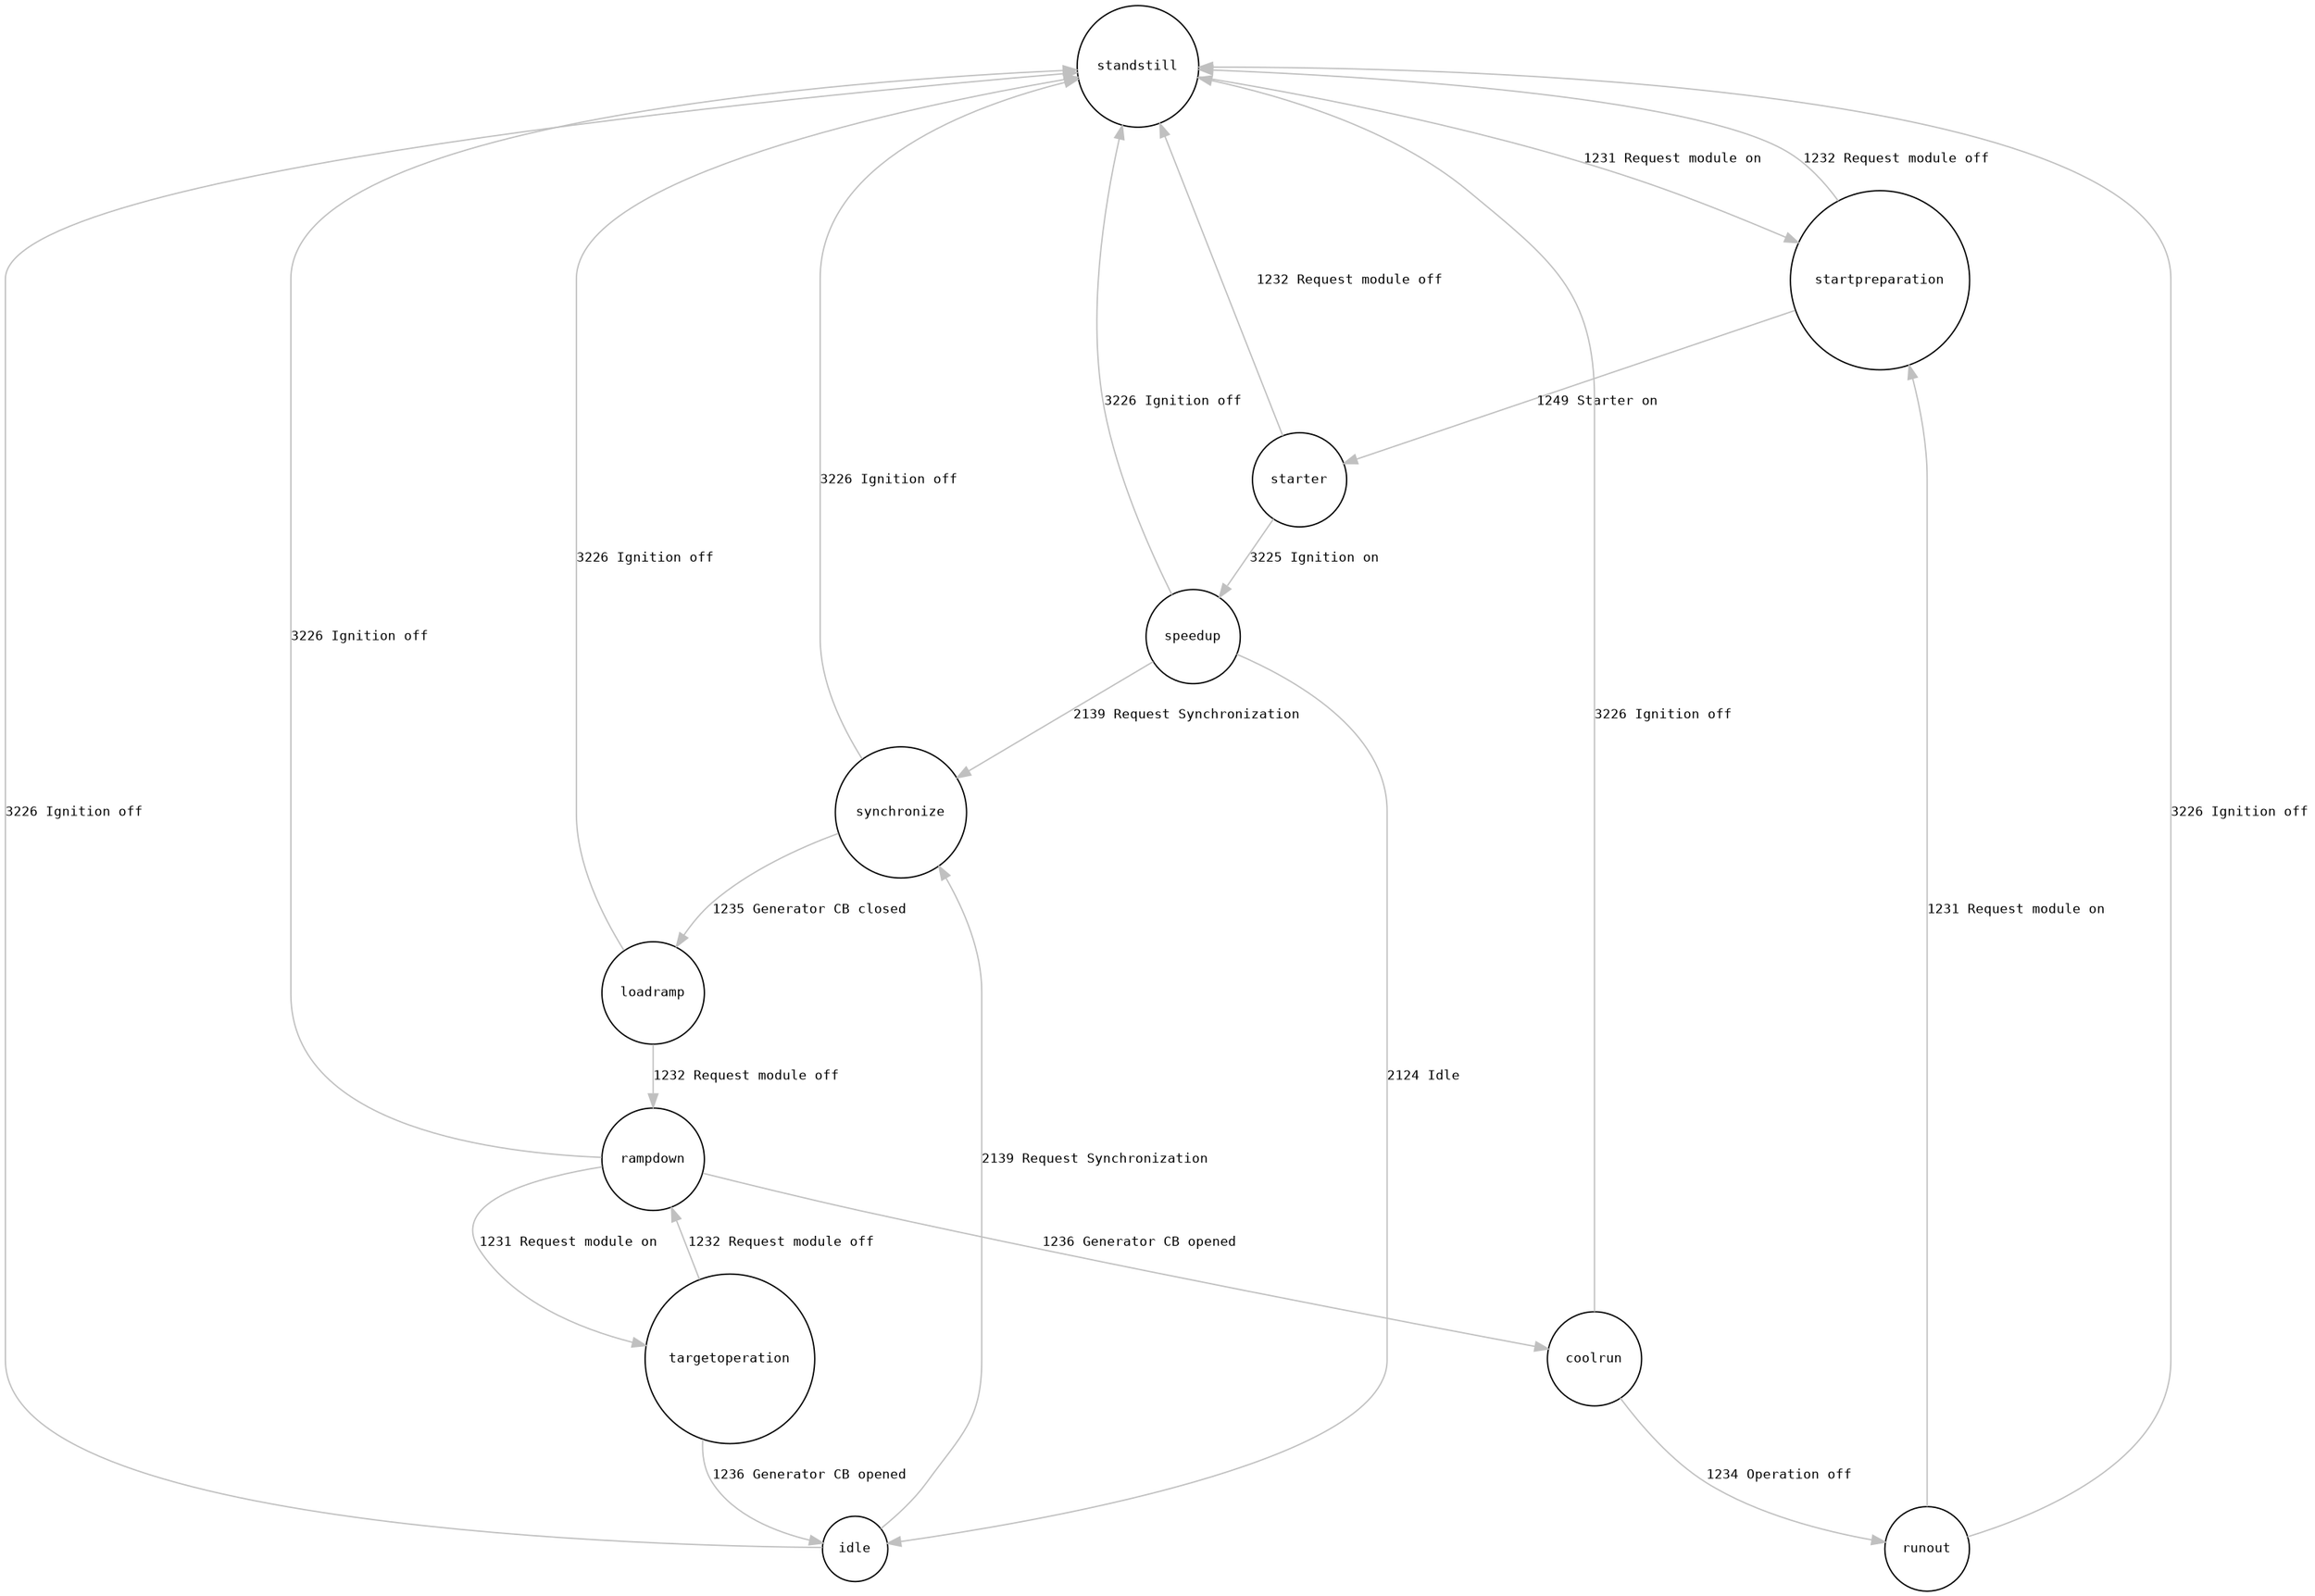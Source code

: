 digraph G {
    graph [rankdir=TB labelfontcolor=red fontname="monospace" nodesep=1 size="20,33"]
    node [fontname="monospace" fontsize=10  shape="circle"]
    edge [fontname="monospace" color="grey" fontsize=10]
    standstill [label="standstill"]
    standstill -> startpreparation [label="1231 Request module on"]
    startpreparation [label="startpreparation"]
    startpreparation -> starter [label="1249 Starter on"]
    startpreparation -> standstill [label="1232 Request module off"]
    starter [label="starter"]
    starter -> speedup [label="3225 Ignition on"]
    starter -> standstill [label="1232 Request module off"]
    speedup [label="speedup"]
    speedup -> idle [label="2124 Idle"]
    speedup -> synchronize [label="2139 Request Synchronization"]
    speedup -> standstill [label="3226 Ignition off"]
    idle [label="idle"]
    idle -> synchronize [label="2139 Request Synchronization"]
    idle -> standstill [label="3226 Ignition off"]
    synchronize [label="synchronize"]
    synchronize -> loadramp [label="1235 Generator CB closed"]
    synchronize -> standstill [label="3226 Ignition off"]
    loadramp [label="loadramp"]
    loadramp -> standstill [label="3226 Ignition off"]
    loadramp -> rampdown [label="1232 Request module off"]
    targetoperation [label="targetoperation"]
    targetoperation -> rampdown [label="1232 Request module off"]
    targetoperation -> idle [label="1236 Generator CB opened"]
    rampdown [label="rampdown"]
    rampdown -> coolrun [label="1236 Generator CB opened"]
    rampdown -> standstill [label="3226 Ignition off"]
    rampdown -> targetoperation [label="1231 Request module on"]
    coolrun [label="coolrun"]
    coolrun -> runout [label="1234 Operation off"]
    coolrun -> standstill [label="3226 Ignition off"]
    runout [label="runout"]
    runout -> standstill [label="3226 Ignition off"]
    runout -> startpreparation [label="1231 Request module on"]
}
